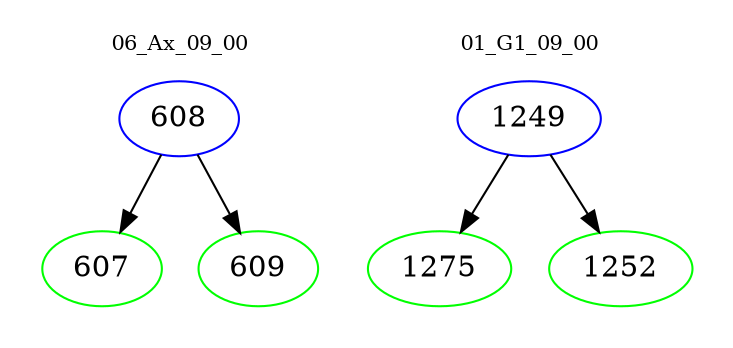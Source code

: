 digraph{
subgraph cluster_0 {
color = white
label = "06_Ax_09_00";
fontsize=10;
T0_608 [label="608", color="blue"]
T0_608 -> T0_607 [color="black"]
T0_607 [label="607", color="green"]
T0_608 -> T0_609 [color="black"]
T0_609 [label="609", color="green"]
}
subgraph cluster_1 {
color = white
label = "01_G1_09_00";
fontsize=10;
T1_1249 [label="1249", color="blue"]
T1_1249 -> T1_1275 [color="black"]
T1_1275 [label="1275", color="green"]
T1_1249 -> T1_1252 [color="black"]
T1_1252 [label="1252", color="green"]
}
}
